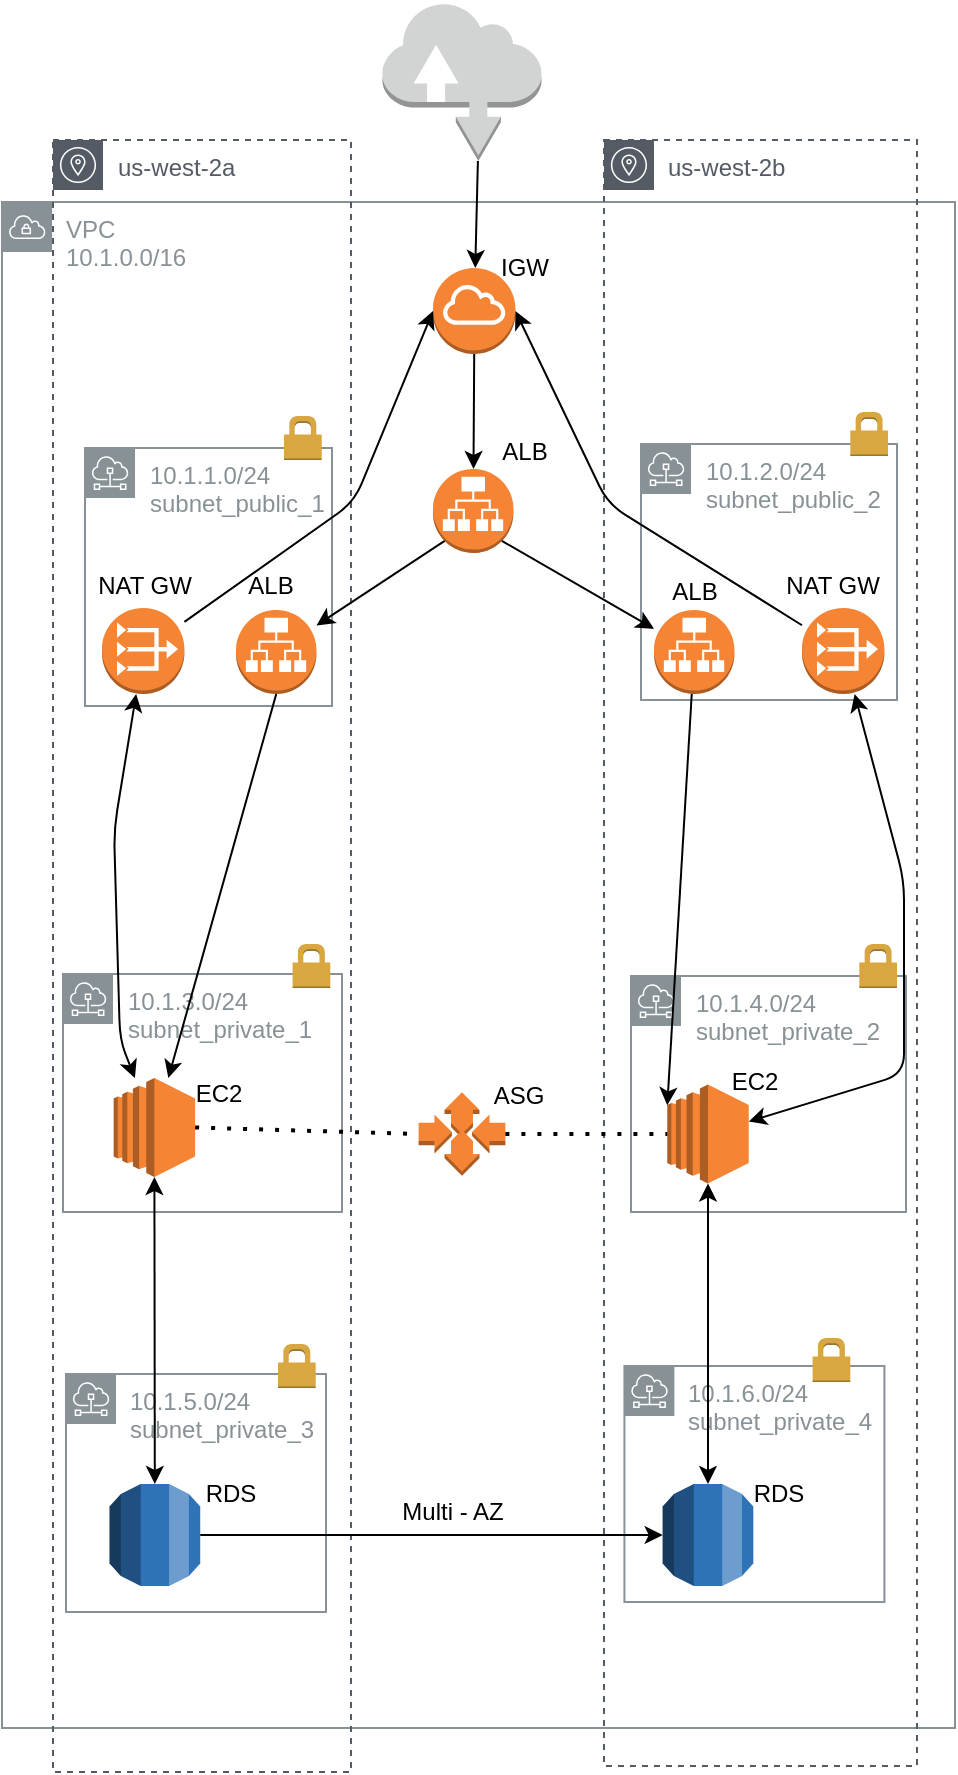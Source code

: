 <mxfile version="13.10.4" type="github">
  <diagram id="rzrUFIEG0DzhDdMzmfyW" name="Page-1">
    <mxGraphModel dx="780" dy="1144" grid="0" gridSize="4" guides="1" tooltips="1" connect="1" arrows="1" fold="1" page="1" pageScale="1" pageWidth="827" pageHeight="1169" math="0" shadow="0">
      <root>
        <mxCell id="0" />
        <mxCell id="1" parent="0" />
        <mxCell id="fgW36ntNgNvpVJWIUlN4-9" value="VPC&lt;br&gt;10.1.0.0/16" style="outlineConnect=0;gradientColor=none;html=1;whiteSpace=wrap;fontSize=12;fontStyle=0;shape=mxgraph.aws4.group;grIcon=mxgraph.aws4.group_vpc;strokeColor=#879196;fillColor=none;verticalAlign=top;align=left;spacingLeft=30;fontColor=#879196;dashed=0;" vertex="1" parent="1">
          <mxGeometry x="190" y="242" width="476.5" height="763" as="geometry" />
        </mxCell>
        <mxCell id="fgW36ntNgNvpVJWIUlN4-29" value="us-west-2a" style="outlineConnect=0;gradientColor=none;html=1;whiteSpace=wrap;fontSize=12;fontStyle=0;shape=mxgraph.aws4.group;grIcon=mxgraph.aws4.group_availability_zone;strokeColor=#545B64;fillColor=none;verticalAlign=top;align=left;spacingLeft=30;fontColor=#545B64;dashed=1;" vertex="1" parent="1">
          <mxGeometry x="215.5" y="211" width="149" height="816" as="geometry" />
        </mxCell>
        <mxCell id="fgW36ntNgNvpVJWIUlN4-30" value="us-west-2b" style="outlineConnect=0;gradientColor=none;html=1;whiteSpace=wrap;fontSize=12;fontStyle=0;shape=mxgraph.aws4.group;grIcon=mxgraph.aws4.group_availability_zone;strokeColor=#545B64;fillColor=none;verticalAlign=top;align=left;spacingLeft=30;fontColor=#545B64;dashed=1;" vertex="1" parent="1">
          <mxGeometry x="490.99" y="211" width="156.51" height="813" as="geometry" />
        </mxCell>
        <mxCell id="fgW36ntNgNvpVJWIUlN4-12" value="10.1.2.0/24&lt;br&gt;subnet_public_2" style="outlineConnect=0;gradientColor=none;html=1;whiteSpace=wrap;fontSize=12;fontStyle=0;shape=mxgraph.aws4.group;grIcon=mxgraph.aws4.group_subnet;strokeColor=#879196;fillColor=none;verticalAlign=top;align=left;spacingLeft=30;fontColor=#879196;dashed=0;" vertex="1" parent="1">
          <mxGeometry x="509.5" y="363" width="128" height="128" as="geometry" />
        </mxCell>
        <mxCell id="fgW36ntNgNvpVJWIUlN4-40" value="10.1.3.0/24&lt;br&gt;subnet_private_1" style="outlineConnect=0;gradientColor=none;html=1;whiteSpace=wrap;fontSize=12;fontStyle=0;shape=mxgraph.aws4.group;grIcon=mxgraph.aws4.group_subnet;strokeColor=#879196;fillColor=none;verticalAlign=top;align=left;spacingLeft=30;fontColor=#879196;dashed=0;" vertex="1" parent="1">
          <mxGeometry x="220.5" y="628" width="139.5" height="119" as="geometry" />
        </mxCell>
        <mxCell id="fgW36ntNgNvpVJWIUlN4-41" value="10.1.4.0/24&lt;br&gt;subnet_private_2" style="outlineConnect=0;gradientColor=none;html=1;whiteSpace=wrap;fontSize=12;fontStyle=0;shape=mxgraph.aws4.group;grIcon=mxgraph.aws4.group_subnet;strokeColor=#879196;fillColor=none;verticalAlign=top;align=left;spacingLeft=30;fontColor=#879196;dashed=0;" vertex="1" parent="1">
          <mxGeometry x="504.5" y="629" width="137.5" height="118" as="geometry" />
        </mxCell>
        <mxCell id="fgW36ntNgNvpVJWIUlN4-10" value="10.1.1.0/24&lt;br&gt;subnet_public_1" style="outlineConnect=0;gradientColor=none;html=1;whiteSpace=wrap;fontSize=12;fontStyle=0;shape=mxgraph.aws4.group;grIcon=mxgraph.aws4.group_subnet;strokeColor=#879196;fillColor=none;verticalAlign=top;align=left;spacingLeft=30;fontColor=#879196;dashed=0;" vertex="1" parent="1">
          <mxGeometry x="231.5" y="365" width="123.5" height="129" as="geometry" />
        </mxCell>
        <mxCell id="fgW36ntNgNvpVJWIUlN4-6" value="" style="outlineConnect=0;dashed=0;verticalLabelPosition=bottom;verticalAlign=top;align=center;html=1;shape=mxgraph.aws3.internet_gateway;fillColor=#F58534;gradientColor=none;" vertex="1" parent="1">
          <mxGeometry x="405.5" y="275" width="41.21" height="43" as="geometry" />
        </mxCell>
        <mxCell id="fgW36ntNgNvpVJWIUlN4-13" value="IGW" style="text;html=1;align=center;verticalAlign=middle;resizable=0;points=[];autosize=1;" vertex="1" parent="1">
          <mxGeometry x="433.5" y="266" width="34" height="18" as="geometry" />
        </mxCell>
        <mxCell id="fgW36ntNgNvpVJWIUlN4-16" value="" style="outlineConnect=0;dashed=0;verticalLabelPosition=bottom;verticalAlign=top;align=center;html=1;shape=mxgraph.aws3.internet;fillColor=#D2D3D3;gradientColor=none;" vertex="1" parent="1">
          <mxGeometry x="380.25" y="142" width="79.5" height="79.5" as="geometry" />
        </mxCell>
        <mxCell id="fgW36ntNgNvpVJWIUlN4-50" value="" style="outlineConnect=0;dashed=0;verticalLabelPosition=bottom;verticalAlign=top;align=center;html=1;shape=mxgraph.aws3.application_load_balancer;fillColor=#F58534;gradientColor=none;" vertex="1" parent="1">
          <mxGeometry x="516" y="446" width="40.25" height="42" as="geometry" />
        </mxCell>
        <mxCell id="fgW36ntNgNvpVJWIUlN4-57" value="EC2" style="text;html=1;align=center;verticalAlign=middle;resizable=0;points=[];autosize=1;" vertex="1" parent="1">
          <mxGeometry x="549.71" y="673" width="33" height="18" as="geometry" />
        </mxCell>
        <mxCell id="fgW36ntNgNvpVJWIUlN4-58" value="EC2" style="text;html=1;align=center;verticalAlign=middle;resizable=0;points=[];autosize=1;" vertex="1" parent="1">
          <mxGeometry x="281.21" y="678.5" width="33" height="18" as="geometry" />
        </mxCell>
        <mxCell id="fgW36ntNgNvpVJWIUlN4-59" value="" style="outlineConnect=0;dashed=0;verticalLabelPosition=bottom;verticalAlign=top;align=center;html=1;shape=mxgraph.aws3.application_load_balancer;fillColor=#F58534;gradientColor=none;" vertex="1" parent="1">
          <mxGeometry x="405.5" y="375.5" width="40.25" height="42" as="geometry" />
        </mxCell>
        <mxCell id="fgW36ntNgNvpVJWIUlN4-61" value="ALB" style="text;html=1;align=center;verticalAlign=middle;resizable=0;points=[];autosize=1;" vertex="1" parent="1">
          <mxGeometry x="307" y="425" width="33" height="18" as="geometry" />
        </mxCell>
        <mxCell id="fgW36ntNgNvpVJWIUlN4-62" value="ALB" style="text;html=1;align=center;verticalAlign=middle;resizable=0;points=[];autosize=1;" vertex="1" parent="1">
          <mxGeometry x="434" y="357.5" width="33" height="18" as="geometry" />
        </mxCell>
        <mxCell id="fgW36ntNgNvpVJWIUlN4-63" value="ALB" style="text;html=1;align=center;verticalAlign=middle;resizable=0;points=[];autosize=1;" vertex="1" parent="1">
          <mxGeometry x="519.62" y="428" width="33" height="18" as="geometry" />
        </mxCell>
        <mxCell id="fgW36ntNgNvpVJWIUlN4-65" value="" style="endArrow=classic;html=1;exitX=0.6;exitY=1;exitDx=0;exitDy=0;exitPerimeter=0;" edge="1" parent="1" source="fgW36ntNgNvpVJWIUlN4-16" target="fgW36ntNgNvpVJWIUlN4-6">
          <mxGeometry width="50" height="50" relative="1" as="geometry">
            <mxPoint x="409" y="250" as="sourcePoint" />
            <mxPoint x="459" y="200" as="targetPoint" />
          </mxGeometry>
        </mxCell>
        <mxCell id="fgW36ntNgNvpVJWIUlN4-66" value="" style="endArrow=classic;html=1;exitX=0.5;exitY=1;exitDx=0;exitDy=0;exitPerimeter=0;" edge="1" parent="1" source="fgW36ntNgNvpVJWIUlN4-6" target="fgW36ntNgNvpVJWIUlN4-59">
          <mxGeometry width="50" height="50" relative="1" as="geometry">
            <mxPoint x="400.32" y="322" as="sourcePoint" />
            <mxPoint x="399.004" y="375.5" as="targetPoint" />
          </mxGeometry>
        </mxCell>
        <mxCell id="fgW36ntNgNvpVJWIUlN4-67" value="" style="endArrow=classic;html=1;exitX=0.855;exitY=0.855;exitDx=0;exitDy=0;exitPerimeter=0;" edge="1" parent="1" source="fgW36ntNgNvpVJWIUlN4-59" target="fgW36ntNgNvpVJWIUlN4-50">
          <mxGeometry width="50" height="50" relative="1" as="geometry">
            <mxPoint x="457.355" y="407.0" as="sourcePoint" />
            <mxPoint x="457.003" y="464.5" as="targetPoint" />
          </mxGeometry>
        </mxCell>
        <mxCell id="fgW36ntNgNvpVJWIUlN4-69" value="" style="outlineConnect=0;dashed=0;verticalLabelPosition=bottom;verticalAlign=top;align=center;html=1;shape=mxgraph.aws3.vpc_nat_gateway;fillColor=#F58534;gradientColor=none;" vertex="1" parent="1">
          <mxGeometry x="240" y="445" width="41.21" height="43" as="geometry" />
        </mxCell>
        <mxCell id="fgW36ntNgNvpVJWIUlN4-70" value="" style="outlineConnect=0;dashed=0;verticalLabelPosition=bottom;verticalAlign=top;align=center;html=1;shape=mxgraph.aws3.vpc_nat_gateway;fillColor=#F58534;gradientColor=none;" vertex="1" parent="1">
          <mxGeometry x="590" y="445" width="41.21" height="43" as="geometry" />
        </mxCell>
        <mxCell id="fgW36ntNgNvpVJWIUlN4-71" value="10.1.6.0/24&lt;br&gt;subnet_private_4" style="outlineConnect=0;gradientColor=none;html=1;whiteSpace=wrap;fontSize=12;fontStyle=0;shape=mxgraph.aws4.group;grIcon=mxgraph.aws4.group_subnet;strokeColor=#879196;fillColor=none;verticalAlign=top;align=left;spacingLeft=30;fontColor=#879196;dashed=0;" vertex="1" parent="1">
          <mxGeometry x="501.21" y="824" width="130" height="118" as="geometry" />
        </mxCell>
        <mxCell id="fgW36ntNgNvpVJWIUlN4-72" value="10.1.5.0/24&lt;br&gt;subnet_private_3" style="outlineConnect=0;gradientColor=none;html=1;whiteSpace=wrap;fontSize=12;fontStyle=0;shape=mxgraph.aws4.group;grIcon=mxgraph.aws4.group_subnet;strokeColor=#879196;fillColor=none;verticalAlign=top;align=left;spacingLeft=30;fontColor=#879196;dashed=0;" vertex="1" parent="1">
          <mxGeometry x="222" y="828" width="130" height="119" as="geometry" />
        </mxCell>
        <mxCell id="fgW36ntNgNvpVJWIUlN4-73" value="NAT GW" style="text;html=1;align=center;verticalAlign=middle;resizable=0;points=[];autosize=1;" vertex="1" parent="1">
          <mxGeometry x="576" y="425" width="57" height="18" as="geometry" />
        </mxCell>
        <mxCell id="fgW36ntNgNvpVJWIUlN4-74" value="NAT GW" style="text;html=1;align=center;verticalAlign=middle;resizable=0;points=[];autosize=1;" vertex="1" parent="1">
          <mxGeometry x="232.11" y="425" width="57" height="18" as="geometry" />
        </mxCell>
        <mxCell id="fgW36ntNgNvpVJWIUlN4-68" value="" style="endArrow=classic;html=1;exitX=0.145;exitY=0.855;exitDx=0;exitDy=0;exitPerimeter=0;" edge="1" parent="1" source="fgW36ntNgNvpVJWIUlN4-59" target="fgW36ntNgNvpVJWIUlN4-38">
          <mxGeometry width="50" height="50" relative="1" as="geometry">
            <mxPoint x="434.105" y="326.0" as="sourcePoint" />
            <mxPoint x="433.753" y="383.5" as="targetPoint" />
          </mxGeometry>
        </mxCell>
        <mxCell id="fgW36ntNgNvpVJWIUlN4-38" value="" style="outlineConnect=0;dashed=0;verticalLabelPosition=bottom;verticalAlign=top;align=center;html=1;shape=mxgraph.aws3.application_load_balancer;fillColor=#F58534;gradientColor=none;" vertex="1" parent="1">
          <mxGeometry x="307" y="446" width="40.25" height="42" as="geometry" />
        </mxCell>
        <mxCell id="fgW36ntNgNvpVJWIUlN4-75" value="" style="outlineConnect=0;dashed=0;verticalLabelPosition=bottom;verticalAlign=top;align=center;html=1;shape=mxgraph.aws3.rds;fillColor=#2E73B8;gradientColor=none;" vertex="1" parent="1">
          <mxGeometry x="243.78" y="883" width="45.33" height="51" as="geometry" />
        </mxCell>
        <mxCell id="fgW36ntNgNvpVJWIUlN4-76" value="" style="outlineConnect=0;dashed=0;verticalLabelPosition=bottom;verticalAlign=top;align=center;html=1;shape=mxgraph.aws3.rds;fillColor=#2E73B8;gradientColor=none;" vertex="1" parent="1">
          <mxGeometry x="520.33" y="883" width="45.33" height="51" as="geometry" />
        </mxCell>
        <mxCell id="fgW36ntNgNvpVJWIUlN4-78" value="" style="dashed=0;html=1;shape=mxgraph.aws3.permissions;fillColor=#D9A741;gradientColor=none;dashed=0;" vertex="1" parent="1">
          <mxGeometry x="335.29" y="613" width="18.85" height="22" as="geometry" />
        </mxCell>
        <mxCell id="fgW36ntNgNvpVJWIUlN4-79" value="" style="dashed=0;html=1;shape=mxgraph.aws3.permissions;fillColor=#D9A741;gradientColor=none;dashed=0;" vertex="1" parent="1">
          <mxGeometry x="618.65" y="613" width="18.85" height="22" as="geometry" />
        </mxCell>
        <mxCell id="fgW36ntNgNvpVJWIUlN4-80" value="" style="dashed=0;html=1;shape=mxgraph.aws3.permissions;fillColor=#D9A741;gradientColor=none;dashed=0;" vertex="1" parent="1">
          <mxGeometry x="614.15" y="347" width="18.85" height="22" as="geometry" />
        </mxCell>
        <mxCell id="fgW36ntNgNvpVJWIUlN4-81" value="" style="dashed=0;html=1;shape=mxgraph.aws3.permissions;fillColor=#D9A741;gradientColor=none;dashed=0;" vertex="1" parent="1">
          <mxGeometry x="331.0" y="349" width="18.85" height="22" as="geometry" />
        </mxCell>
        <mxCell id="fgW36ntNgNvpVJWIUlN4-82" value="" style="dashed=0;html=1;shape=mxgraph.aws3.permissions;fillColor=#D9A741;gradientColor=none;dashed=0;" vertex="1" parent="1">
          <mxGeometry x="595.3" y="810" width="18.85" height="22" as="geometry" />
        </mxCell>
        <mxCell id="fgW36ntNgNvpVJWIUlN4-83" value="" style="dashed=0;html=1;shape=mxgraph.aws3.permissions;fillColor=#D9A741;gradientColor=none;dashed=0;" vertex="1" parent="1">
          <mxGeometry x="328.0" y="813" width="18.85" height="22" as="geometry" />
        </mxCell>
        <mxCell id="fgW36ntNgNvpVJWIUlN4-84" value="RDS" style="text;html=1;align=center;verticalAlign=middle;resizable=0;points=[];autosize=1;" vertex="1" parent="1">
          <mxGeometry x="560" y="879" width="35" height="18" as="geometry" />
        </mxCell>
        <mxCell id="fgW36ntNgNvpVJWIUlN4-85" value="RDS" style="text;html=1;align=center;verticalAlign=middle;resizable=0;points=[];autosize=1;" vertex="1" parent="1">
          <mxGeometry x="286.56" y="879" width="35" height="18" as="geometry" />
        </mxCell>
        <mxCell id="fgW36ntNgNvpVJWIUlN4-90" value="" style="outlineConnect=0;dashed=0;verticalLabelPosition=bottom;verticalAlign=top;align=center;html=1;shape=mxgraph.aws3.ec2;fillColor=#F58534;gradientColor=none;" vertex="1" parent="1">
          <mxGeometry x="245.84" y="680" width="40.72" height="49.5" as="geometry" />
        </mxCell>
        <mxCell id="fgW36ntNgNvpVJWIUlN4-91" value="" style="outlineConnect=0;dashed=0;verticalLabelPosition=bottom;verticalAlign=top;align=center;html=1;shape=mxgraph.aws3.ec2;fillColor=#F58534;gradientColor=none;" vertex="1" parent="1">
          <mxGeometry x="522.64" y="683.25" width="40.72" height="49.5" as="geometry" />
        </mxCell>
        <mxCell id="fgW36ntNgNvpVJWIUlN4-92" value="" style="endArrow=classic;startArrow=classic;html=1;entryX=0.5;entryY=1;entryDx=0;entryDy=0;entryPerimeter=0;" edge="1" parent="1" source="fgW36ntNgNvpVJWIUlN4-75" target="fgW36ntNgNvpVJWIUlN4-90">
          <mxGeometry width="50" height="50" relative="1" as="geometry">
            <mxPoint x="208" y="769" as="sourcePoint" />
            <mxPoint x="258" y="719" as="targetPoint" />
          </mxGeometry>
        </mxCell>
        <mxCell id="fgW36ntNgNvpVJWIUlN4-93" value="" style="endArrow=classic;startArrow=classic;html=1;" edge="1" parent="1" source="fgW36ntNgNvpVJWIUlN4-76" target="fgW36ntNgNvpVJWIUlN4-91">
          <mxGeometry width="50" height="50" relative="1" as="geometry">
            <mxPoint x="534" y="794" as="sourcePoint" />
            <mxPoint x="584" y="744" as="targetPoint" />
          </mxGeometry>
        </mxCell>
        <mxCell id="fgW36ntNgNvpVJWIUlN4-95" value="" style="endArrow=classic;startArrow=classic;html=1;" edge="1" parent="1" source="fgW36ntNgNvpVJWIUlN4-90" target="fgW36ntNgNvpVJWIUlN4-69">
          <mxGeometry width="50" height="50" relative="1" as="geometry">
            <mxPoint x="254" y="571" as="sourcePoint" />
            <mxPoint x="304" y="521" as="targetPoint" />
            <Array as="points">
              <mxPoint x="249" y="661" />
              <mxPoint x="246" y="556" />
            </Array>
          </mxGeometry>
        </mxCell>
        <mxCell id="fgW36ntNgNvpVJWIUlN4-96" value="" style="endArrow=classic;startArrow=classic;html=1;" edge="1" parent="1" source="fgW36ntNgNvpVJWIUlN4-91" target="fgW36ntNgNvpVJWIUlN4-70">
          <mxGeometry width="50" height="50" relative="1" as="geometry">
            <mxPoint x="577" y="580" as="sourcePoint" />
            <mxPoint x="627" y="530" as="targetPoint" />
            <Array as="points">
              <mxPoint x="641" y="678" />
              <mxPoint x="641" y="581" />
            </Array>
          </mxGeometry>
        </mxCell>
        <mxCell id="fgW36ntNgNvpVJWIUlN4-100" value="" style="endArrow=classic;html=1;entryX=0;entryY=0.21;entryDx=0;entryDy=0;entryPerimeter=0;" edge="1" parent="1" source="fgW36ntNgNvpVJWIUlN4-50" target="fgW36ntNgNvpVJWIUlN4-91">
          <mxGeometry width="50" height="50" relative="1" as="geometry">
            <mxPoint x="407" y="540" as="sourcePoint" />
            <mxPoint x="457" y="490" as="targetPoint" />
          </mxGeometry>
        </mxCell>
        <mxCell id="fgW36ntNgNvpVJWIUlN4-101" value="" style="endArrow=classic;html=1;exitX=0.5;exitY=1;exitDx=0;exitDy=0;exitPerimeter=0;" edge="1" parent="1" source="fgW36ntNgNvpVJWIUlN4-38" target="fgW36ntNgNvpVJWIUlN4-90">
          <mxGeometry width="50" height="50" relative="1" as="geometry">
            <mxPoint x="317" y="573" as="sourcePoint" />
            <mxPoint x="367" y="523" as="targetPoint" />
          </mxGeometry>
        </mxCell>
        <mxCell id="fgW36ntNgNvpVJWIUlN4-102" value="" style="outlineConnect=0;dashed=0;verticalLabelPosition=bottom;verticalAlign=top;align=center;html=1;shape=mxgraph.aws3.auto_scaling;fillColor=#F58534;gradientColor=none;" vertex="1" parent="1">
          <mxGeometry x="398.3" y="687.13" width="43.39" height="41.75" as="geometry" />
        </mxCell>
        <mxCell id="fgW36ntNgNvpVJWIUlN4-103" value="" style="endArrow=none;dashed=1;html=1;dashPattern=1 3;strokeWidth=2;entryX=0;entryY=0.5;entryDx=0;entryDy=0;entryPerimeter=0;exitX=1;exitY=0.5;exitDx=0;exitDy=0;exitPerimeter=0;" edge="1" parent="1" source="fgW36ntNgNvpVJWIUlN4-90" target="fgW36ntNgNvpVJWIUlN4-102">
          <mxGeometry width="50" height="50" relative="1" as="geometry">
            <mxPoint x="271" y="783" as="sourcePoint" />
            <mxPoint x="321" y="733" as="targetPoint" />
          </mxGeometry>
        </mxCell>
        <mxCell id="fgW36ntNgNvpVJWIUlN4-104" value="" style="endArrow=none;dashed=1;html=1;dashPattern=1 3;strokeWidth=2;exitX=1;exitY=0.5;exitDx=0;exitDy=0;exitPerimeter=0;" edge="1" parent="1" source="fgW36ntNgNvpVJWIUlN4-102" target="fgW36ntNgNvpVJWIUlN4-91">
          <mxGeometry width="50" height="50" relative="1" as="geometry">
            <mxPoint x="417" y="811" as="sourcePoint" />
            <mxPoint x="467" y="761" as="targetPoint" />
          </mxGeometry>
        </mxCell>
        <mxCell id="fgW36ntNgNvpVJWIUlN4-105" value="ASG" style="text;html=1;align=center;verticalAlign=middle;resizable=0;points=[];autosize=1;" vertex="1" parent="1">
          <mxGeometry x="430" y="680" width="35" height="18" as="geometry" />
        </mxCell>
        <mxCell id="fgW36ntNgNvpVJWIUlN4-108" value="" style="endArrow=classic;html=1;exitX=1;exitY=0.5;exitDx=0;exitDy=0;exitPerimeter=0;" edge="1" parent="1" source="fgW36ntNgNvpVJWIUlN4-75" target="fgW36ntNgNvpVJWIUlN4-76">
          <mxGeometry width="50" height="50" relative="1" as="geometry">
            <mxPoint x="388" y="1105" as="sourcePoint" />
            <mxPoint x="438" y="1055" as="targetPoint" />
          </mxGeometry>
        </mxCell>
        <mxCell id="fgW36ntNgNvpVJWIUlN4-109" value="Multi - AZ" style="text;html=1;align=center;verticalAlign=middle;resizable=0;points=[];autosize=1;" vertex="1" parent="1">
          <mxGeometry x="384.75" y="888" width="61" height="18" as="geometry" />
        </mxCell>
        <mxCell id="fgW36ntNgNvpVJWIUlN4-110" value="" style="endArrow=classic;html=1;entryX=1;entryY=0.5;entryDx=0;entryDy=0;entryPerimeter=0;" edge="1" parent="1" source="fgW36ntNgNvpVJWIUlN4-70" target="fgW36ntNgNvpVJWIUlN4-6">
          <mxGeometry width="50" height="50" relative="1" as="geometry">
            <mxPoint x="487" y="331" as="sourcePoint" />
            <mxPoint x="537" y="281" as="targetPoint" />
            <Array as="points">
              <mxPoint x="493" y="393" />
            </Array>
          </mxGeometry>
        </mxCell>
        <mxCell id="fgW36ntNgNvpVJWIUlN4-111" value="" style="endArrow=classic;html=1;entryX=0;entryY=0.5;entryDx=0;entryDy=0;entryPerimeter=0;" edge="1" parent="1" source="fgW36ntNgNvpVJWIUlN4-69" target="fgW36ntNgNvpVJWIUlN4-6">
          <mxGeometry width="50" height="50" relative="1" as="geometry">
            <mxPoint x="313" y="320" as="sourcePoint" />
            <mxPoint x="363" y="270" as="targetPoint" />
            <Array as="points">
              <mxPoint x="366" y="392" />
            </Array>
          </mxGeometry>
        </mxCell>
      </root>
    </mxGraphModel>
  </diagram>
</mxfile>
